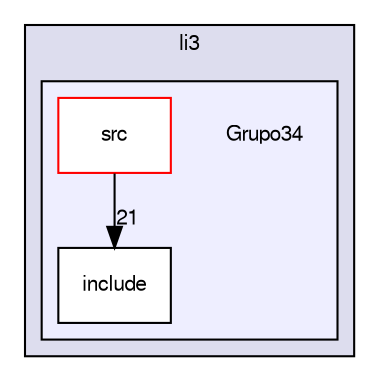 digraph "Grupo34" {
  compound=true
  node [ fontsize="10", fontname="FreeSans"];
  edge [ labelfontsize="10", labelfontname="FreeSans"];
  subgraph clusterdir_bd67e05377a8ec8f2a41204158c34ce7 {
    graph [ bgcolor="#ddddee", pencolor="black", label="li3" fontname="FreeSans", fontsize="10", URL="dir_bd67e05377a8ec8f2a41204158c34ce7.html"]
  subgraph clusterdir_59fa8b8e0b8bd9a870c02e8cbffcc34d {
    graph [ bgcolor="#eeeeff", pencolor="black", label="" URL="dir_59fa8b8e0b8bd9a870c02e8cbffcc34d.html"];
    dir_59fa8b8e0b8bd9a870c02e8cbffcc34d [shape=plaintext label="Grupo34"];
    dir_ec8d631a0408a0cb5714fae371c0443d [shape=box label="include" color="black" fillcolor="white" style="filled" URL="dir_ec8d631a0408a0cb5714fae371c0443d.html"];
    dir_f271a84f951b529380ac833f9a2ffba8 [shape=box label="src" color="red" fillcolor="white" style="filled" URL="dir_f271a84f951b529380ac833f9a2ffba8.html"];
  }
  }
  dir_f271a84f951b529380ac833f9a2ffba8->dir_ec8d631a0408a0cb5714fae371c0443d [headlabel="21", labeldistance=1.5 headhref="dir_000006_000008.html"];
}
